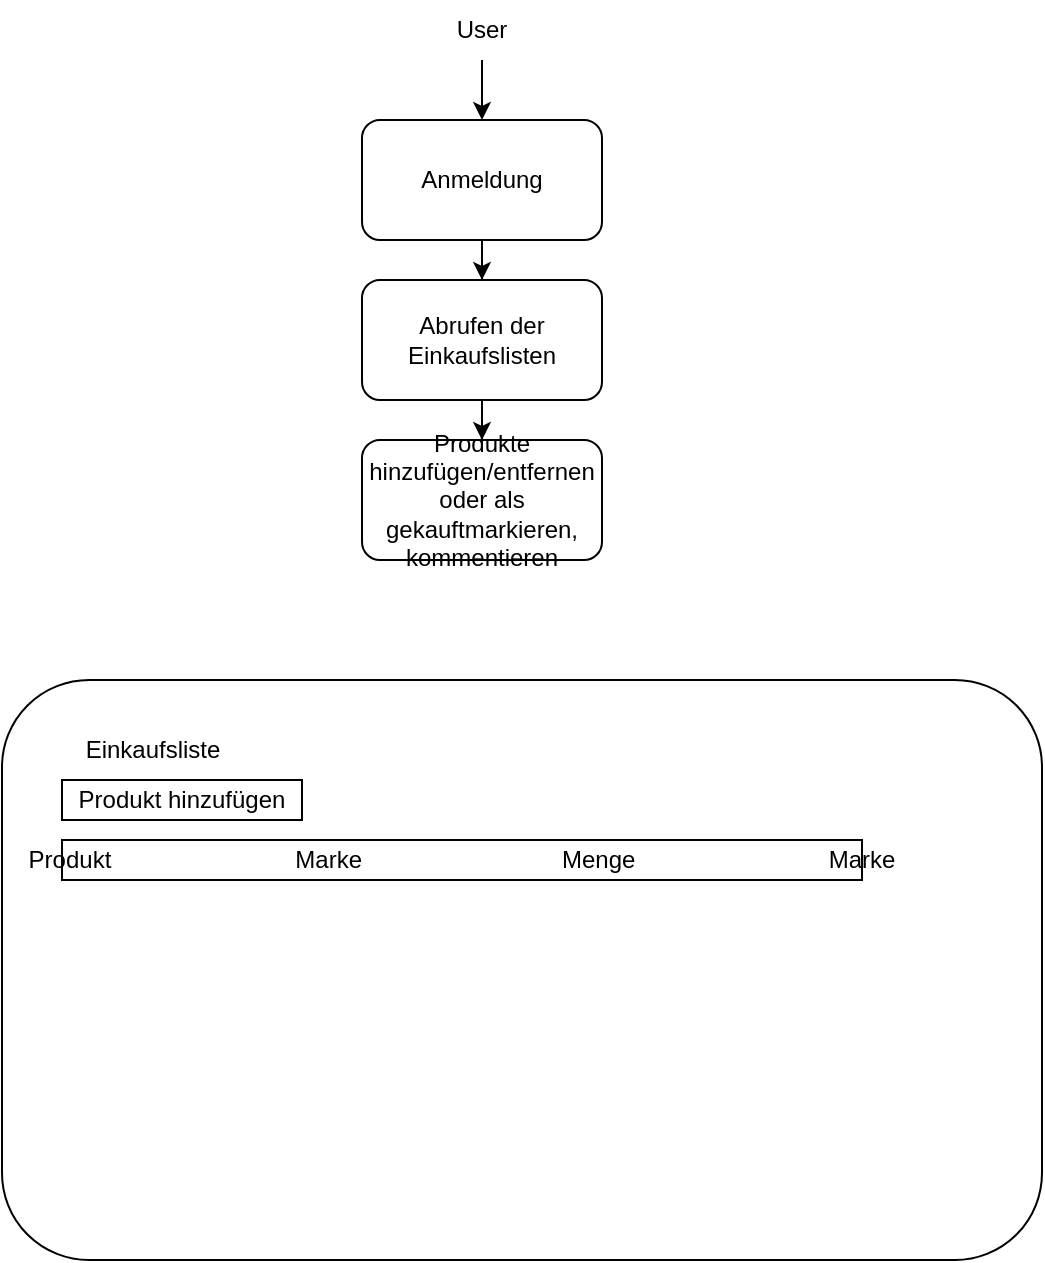 <mxfile version="24.3.0" type="github">
  <diagram name="Seite-1" id="w2IUUM3Uji02GzOmvr9s">
    <mxGraphModel dx="1304" dy="685" grid="1" gridSize="10" guides="1" tooltips="1" connect="1" arrows="1" fold="1" page="1" pageScale="1" pageWidth="827" pageHeight="1169" math="0" shadow="0">
      <root>
        <mxCell id="0" />
        <mxCell id="1" parent="0" />
        <mxCell id="9Sm_TVZzpyXW-e3UnGyR-3" style="edgeStyle=orthogonalEdgeStyle;rounded=0;orthogonalLoop=1;jettySize=auto;html=1;" parent="1" source="9Sm_TVZzpyXW-e3UnGyR-1" target="9Sm_TVZzpyXW-e3UnGyR-2" edge="1">
          <mxGeometry relative="1" as="geometry" />
        </mxCell>
        <mxCell id="9Sm_TVZzpyXW-e3UnGyR-1" value="User" style="text;html=1;align=center;verticalAlign=middle;whiteSpace=wrap;rounded=0;" parent="1" vertex="1">
          <mxGeometry x="290" y="20" width="60" height="30" as="geometry" />
        </mxCell>
        <mxCell id="9Sm_TVZzpyXW-e3UnGyR-8" style="edgeStyle=orthogonalEdgeStyle;rounded=0;orthogonalLoop=1;jettySize=auto;html=1;" parent="1" source="9Sm_TVZzpyXW-e3UnGyR-2" target="9Sm_TVZzpyXW-e3UnGyR-4" edge="1">
          <mxGeometry relative="1" as="geometry" />
        </mxCell>
        <mxCell id="9Sm_TVZzpyXW-e3UnGyR-2" value="Anmeldung" style="rounded=1;whiteSpace=wrap;html=1;" parent="1" vertex="1">
          <mxGeometry x="260" y="80" width="120" height="60" as="geometry" />
        </mxCell>
        <mxCell id="9Sm_TVZzpyXW-e3UnGyR-13" value="" style="edgeStyle=orthogonalEdgeStyle;rounded=0;orthogonalLoop=1;jettySize=auto;html=1;" parent="1" source="9Sm_TVZzpyXW-e3UnGyR-4" target="9Sm_TVZzpyXW-e3UnGyR-12" edge="1">
          <mxGeometry relative="1" as="geometry" />
        </mxCell>
        <mxCell id="9Sm_TVZzpyXW-e3UnGyR-4" value="Abrufen der Einkaufslisten" style="whiteSpace=wrap;html=1;rounded=1;" parent="1" vertex="1">
          <mxGeometry x="260" y="160" width="120" height="60" as="geometry" />
        </mxCell>
        <mxCell id="9Sm_TVZzpyXW-e3UnGyR-12" value="Produkte hinzufügen/entfernen oder als gekauftmarkieren, kommentieren" style="whiteSpace=wrap;html=1;rounded=1;" parent="1" vertex="1">
          <mxGeometry x="260" y="240" width="120" height="60" as="geometry" />
        </mxCell>
        <mxCell id="1-RX_7p3lOiL2T-WHsnz-1" value="" style="rounded=1;whiteSpace=wrap;html=1;" vertex="1" parent="1">
          <mxGeometry x="80" y="360" width="520" height="290" as="geometry" />
        </mxCell>
        <mxCell id="1-RX_7p3lOiL2T-WHsnz-2" value="Einkaufsliste" style="text;html=1;align=center;verticalAlign=middle;resizable=0;points=[];autosize=1;strokeColor=none;fillColor=none;" vertex="1" parent="1">
          <mxGeometry x="110" y="380" width="90" height="30" as="geometry" />
        </mxCell>
        <mxCell id="1-RX_7p3lOiL2T-WHsnz-4" value="Produkt hinzufügen" style="whiteSpace=wrap;html=1;" vertex="1" parent="1">
          <mxGeometry x="110" y="410" width="120" height="20" as="geometry" />
        </mxCell>
        <mxCell id="1-RX_7p3lOiL2T-WHsnz-5" value="Produkt&lt;span style=&quot;white-space: pre;&quot;&gt;&#x9;&lt;/span&gt;&lt;span style=&quot;white-space: pre;&quot;&gt;&#x9;&lt;span style=&quot;white-space: pre;&quot;&gt;&#x9;&lt;/span&gt;&lt;span style=&quot;white-space: pre;&quot;&gt;&#x9;&lt;/span&gt;&lt;/span&gt;Marke&lt;span style=&quot;white-space: pre;&quot;&gt;&#x9;&lt;span style=&quot;white-space: pre;&quot;&gt;&#x9;&lt;/span&gt;&lt;/span&gt;&lt;span style=&quot;white-space: pre;&quot;&gt;&#x9;&lt;span style=&quot;white-space: pre;&quot;&gt;&#x9;&lt;/span&gt;&lt;/span&gt;Menge&lt;span style=&quot;white-space: pre;&quot;&gt;&#x9;&lt;/span&gt;&lt;span style=&quot;white-space: pre;&quot;&gt;&#x9;&lt;span style=&quot;white-space: pre;&quot;&gt;&#x9;&lt;/span&gt;&lt;span style=&quot;white-space: pre;&quot;&gt;&#x9;&lt;/span&gt;&lt;/span&gt;Marke" style="rounded=1;whiteSpace=wrap;html=1;arcSize=0;" vertex="1" parent="1">
          <mxGeometry x="110" y="440" width="400" height="20" as="geometry" />
        </mxCell>
      </root>
    </mxGraphModel>
  </diagram>
</mxfile>
